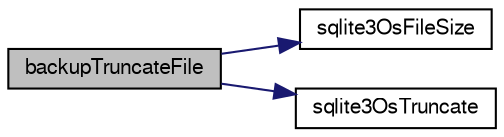digraph "backupTruncateFile"
{
  edge [fontname="FreeSans",fontsize="10",labelfontname="FreeSans",labelfontsize="10"];
  node [fontname="FreeSans",fontsize="10",shape=record];
  rankdir="LR";
  Node17360 [label="backupTruncateFile",height=0.2,width=0.4,color="black", fillcolor="grey75", style="filled", fontcolor="black"];
  Node17360 -> Node17361 [color="midnightblue",fontsize="10",style="solid",fontname="FreeSans"];
  Node17361 [label="sqlite3OsFileSize",height=0.2,width=0.4,color="black", fillcolor="white", style="filled",URL="$sqlite3_8c.html#a395914ef2826de6ed70e92b5d02887de"];
  Node17360 -> Node17362 [color="midnightblue",fontsize="10",style="solid",fontname="FreeSans"];
  Node17362 [label="sqlite3OsTruncate",height=0.2,width=0.4,color="black", fillcolor="white", style="filled",URL="$sqlite3_8c.html#ab14e17fc93b09d52b42c433c47eb3b68"];
}
